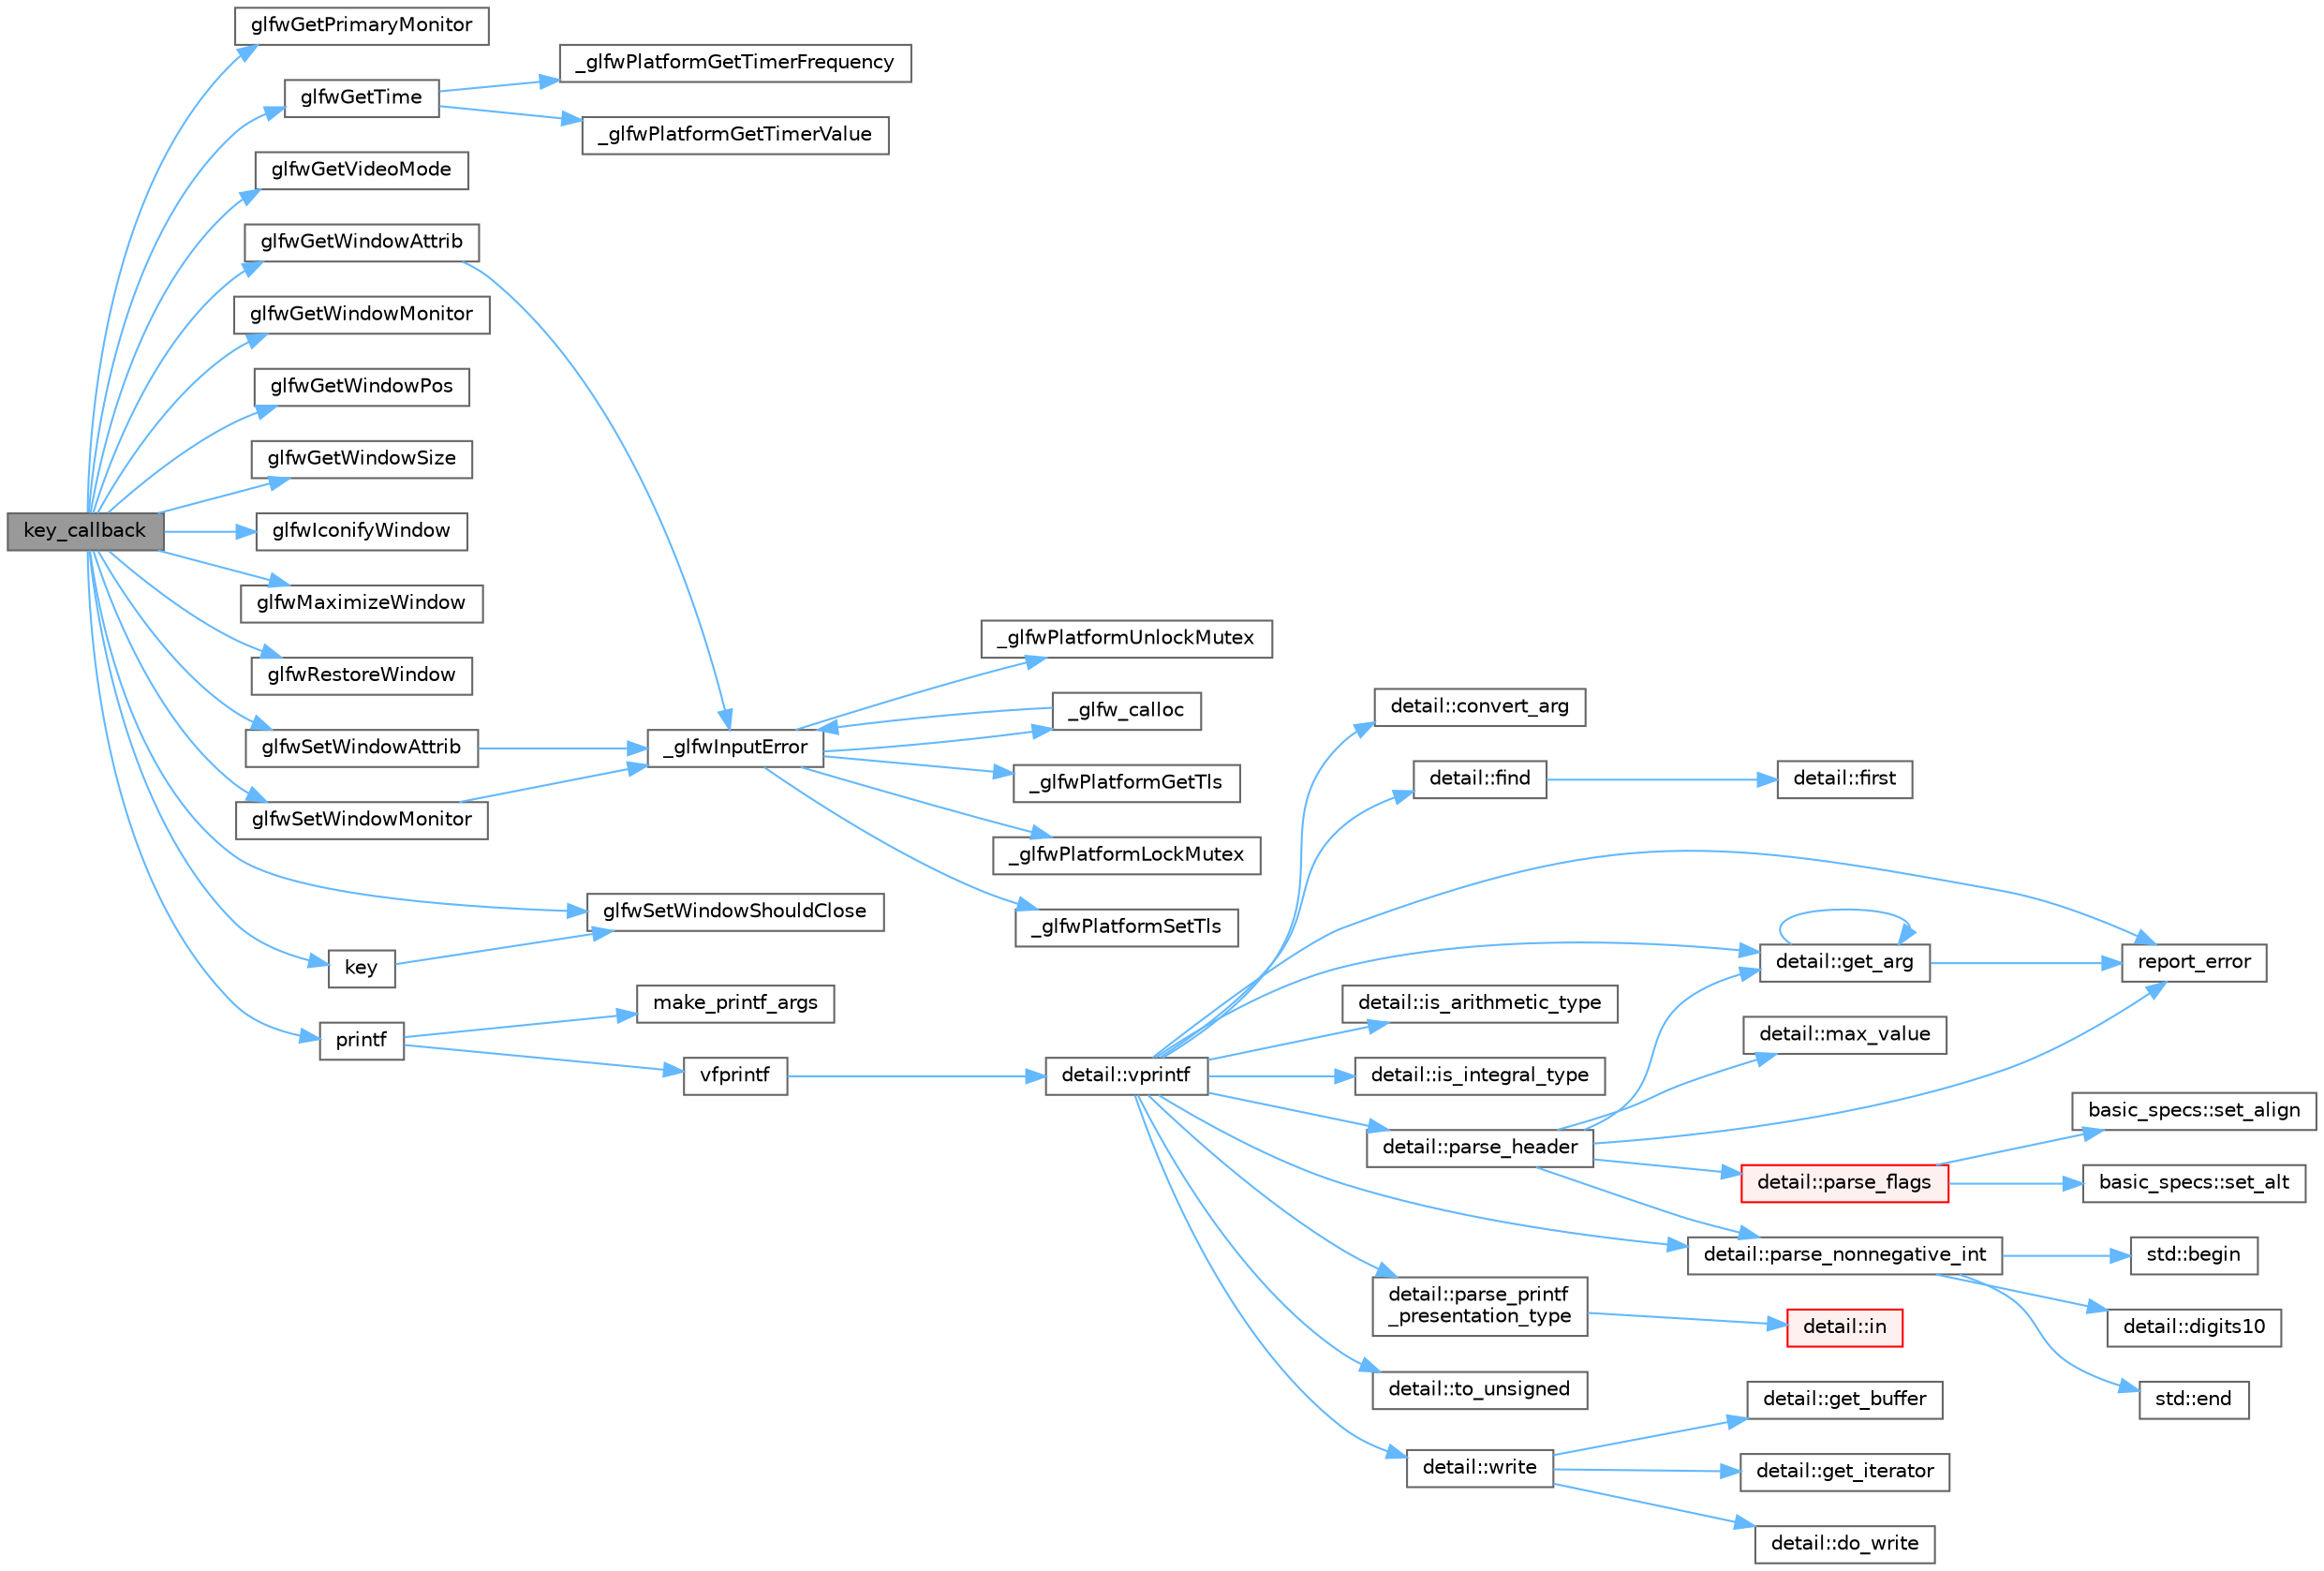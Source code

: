 digraph "key_callback"
{
 // LATEX_PDF_SIZE
  bgcolor="transparent";
  edge [fontname=Helvetica,fontsize=10,labelfontname=Helvetica,labelfontsize=10];
  node [fontname=Helvetica,fontsize=10,shape=box,height=0.2,width=0.4];
  rankdir="LR";
  Node1 [id="Node000001",label="key_callback",height=0.2,width=0.4,color="gray40", fillcolor="grey60", style="filled", fontcolor="black",tooltip=" "];
  Node1 -> Node2 [id="edge59_Node000001_Node000002",color="steelblue1",style="solid",tooltip=" "];
  Node2 [id="Node000002",label="glfwGetPrimaryMonitor",height=0.2,width=0.4,color="grey40", fillcolor="white", style="filled",URL="$group__monitor.html#ga34befff4f9f0fae09dd8de6fb0eb4f3e",tooltip="Returns the primary monitor."];
  Node1 -> Node3 [id="edge60_Node000001_Node000003",color="steelblue1",style="solid",tooltip=" "];
  Node3 [id="Node000003",label="glfwGetTime",height=0.2,width=0.4,color="grey40", fillcolor="white", style="filled",URL="$group__input.html#ga03d4a1039b8662c71eeb40beea8cb622",tooltip="Returns the GLFW time."];
  Node3 -> Node4 [id="edge61_Node000003_Node000004",color="steelblue1",style="solid",tooltip=" "];
  Node4 [id="Node000004",label="_glfwPlatformGetTimerFrequency",height=0.2,width=0.4,color="grey40", fillcolor="white", style="filled",URL="$posix__time_8c.html#ab3fe69b1eec5554114fe774623a15137",tooltip=" "];
  Node3 -> Node5 [id="edge62_Node000003_Node000005",color="steelblue1",style="solid",tooltip=" "];
  Node5 [id="Node000005",label="_glfwPlatformGetTimerValue",height=0.2,width=0.4,color="grey40", fillcolor="white", style="filled",URL="$posix__time_8c.html#a5ee7e09b380d3afdd3c2738b726a2a6e",tooltip=" "];
  Node1 -> Node6 [id="edge63_Node000001_Node000006",color="steelblue1",style="solid",tooltip=" "];
  Node6 [id="Node000006",label="glfwGetVideoMode",height=0.2,width=0.4,color="grey40", fillcolor="white", style="filled",URL="$group__monitor.html#ga21f7f60de4f4d0fa360c7ad159b75c9e",tooltip="Returns the current mode of the specified monitor."];
  Node1 -> Node7 [id="edge64_Node000001_Node000007",color="steelblue1",style="solid",tooltip=" "];
  Node7 [id="Node000007",label="glfwGetWindowAttrib",height=0.2,width=0.4,color="grey40", fillcolor="white", style="filled",URL="$group__window.html#ga1bb0c7e100418e284dbb800789c63d40",tooltip="Returns an attribute of the specified window."];
  Node7 -> Node8 [id="edge65_Node000007_Node000008",color="steelblue1",style="solid",tooltip=" "];
  Node8 [id="Node000008",label="_glfwInputError",height=0.2,width=0.4,color="grey40", fillcolor="white", style="filled",URL="$glfw_2src_2init_8c.html#a3287b282ec57a4a89127ae51f49f10f5",tooltip=" "];
  Node8 -> Node9 [id="edge66_Node000008_Node000009",color="steelblue1",style="solid",tooltip=" "];
  Node9 [id="Node000009",label="_glfw_calloc",height=0.2,width=0.4,color="grey40", fillcolor="white", style="filled",URL="$glfw_2src_2init_8c.html#a88a6e01ef5c1245a6d2a5e62b02e5678",tooltip=" "];
  Node9 -> Node8 [id="edge67_Node000009_Node000008",color="steelblue1",style="solid",tooltip=" "];
  Node8 -> Node10 [id="edge68_Node000008_Node000010",color="steelblue1",style="solid",tooltip=" "];
  Node10 [id="Node000010",label="_glfwPlatformGetTls",height=0.2,width=0.4,color="grey40", fillcolor="white", style="filled",URL="$posix__thread_8c.html#a7d2f6e8ecd2e06f2e86d9446d642bd00",tooltip=" "];
  Node8 -> Node11 [id="edge69_Node000008_Node000011",color="steelblue1",style="solid",tooltip=" "];
  Node11 [id="Node000011",label="_glfwPlatformLockMutex",height=0.2,width=0.4,color="grey40", fillcolor="white", style="filled",URL="$posix__thread_8c.html#a2677e4d211fbe9b2dc96d16e91c98930",tooltip=" "];
  Node8 -> Node12 [id="edge70_Node000008_Node000012",color="steelblue1",style="solid",tooltip=" "];
  Node12 [id="Node000012",label="_glfwPlatformSetTls",height=0.2,width=0.4,color="grey40", fillcolor="white", style="filled",URL="$posix__thread_8c.html#a302f48b6d4dba6b3579449d8a43cfae7",tooltip=" "];
  Node8 -> Node13 [id="edge71_Node000008_Node000013",color="steelblue1",style="solid",tooltip=" "];
  Node13 [id="Node000013",label="_glfwPlatformUnlockMutex",height=0.2,width=0.4,color="grey40", fillcolor="white", style="filled",URL="$posix__thread_8c.html#a8b7744446237b1c292ba8a0b9d5e7f90",tooltip=" "];
  Node1 -> Node14 [id="edge72_Node000001_Node000014",color="steelblue1",style="solid",tooltip=" "];
  Node14 [id="Node000014",label="glfwGetWindowMonitor",height=0.2,width=0.4,color="grey40", fillcolor="white", style="filled",URL="$group__window.html#gad441645a53bc9274a0ee163d40f0c637",tooltip="Returns the monitor that the window uses for full screen mode."];
  Node1 -> Node15 [id="edge73_Node000001_Node000015",color="steelblue1",style="solid",tooltip=" "];
  Node15 [id="Node000015",label="glfwGetWindowPos",height=0.2,width=0.4,color="grey40", fillcolor="white", style="filled",URL="$group__window.html#ga0076a8591ef7494d359730cf2250b45b",tooltip="Retrieves the position of the content area of the specified window."];
  Node1 -> Node16 [id="edge74_Node000001_Node000016",color="steelblue1",style="solid",tooltip=" "];
  Node16 [id="Node000016",label="glfwGetWindowSize",height=0.2,width=0.4,color="grey40", fillcolor="white", style="filled",URL="$group__window.html#ga7feb769ebb3f3d21579b5a3fb07be76e",tooltip="Retrieves the size of the content area of the specified window."];
  Node1 -> Node17 [id="edge75_Node000001_Node000017",color="steelblue1",style="solid",tooltip=" "];
  Node17 [id="Node000017",label="glfwIconifyWindow",height=0.2,width=0.4,color="grey40", fillcolor="white", style="filled",URL="$group__window.html#ga24274e3c6ecd44e11fec5e6b66e4d7f3",tooltip="Iconifies the specified window."];
  Node1 -> Node18 [id="edge76_Node000001_Node000018",color="steelblue1",style="solid",tooltip=" "];
  Node18 [id="Node000018",label="glfwMaximizeWindow",height=0.2,width=0.4,color="grey40", fillcolor="white", style="filled",URL="$group__window.html#ga4f825a55367d3fabde3d06e7f30128e8",tooltip="Maximizes the specified window."];
  Node1 -> Node19 [id="edge77_Node000001_Node000019",color="steelblue1",style="solid",tooltip=" "];
  Node19 [id="Node000019",label="glfwRestoreWindow",height=0.2,width=0.4,color="grey40", fillcolor="white", style="filled",URL="$group__window.html#ga1e29caf0b819f578b04db52fff17256c",tooltip="Restores the specified window."];
  Node1 -> Node20 [id="edge78_Node000001_Node000020",color="steelblue1",style="solid",tooltip=" "];
  Node20 [id="Node000020",label="glfwSetWindowAttrib",height=0.2,width=0.4,color="grey40", fillcolor="white", style="filled",URL="$group__window.html#gad39f43f07856efcf3d656426a9284c75",tooltip="Sets an attribute of the specified window."];
  Node20 -> Node8 [id="edge79_Node000020_Node000008",color="steelblue1",style="solid",tooltip=" "];
  Node1 -> Node21 [id="edge80_Node000001_Node000021",color="steelblue1",style="solid",tooltip=" "];
  Node21 [id="Node000021",label="glfwSetWindowMonitor",height=0.2,width=0.4,color="grey40", fillcolor="white", style="filled",URL="$group__window.html#ga12fabf78575e59c00f822f323ae0b6ae",tooltip="Sets the mode, monitor, video mode and placement of a window."];
  Node21 -> Node8 [id="edge81_Node000021_Node000008",color="steelblue1",style="solid",tooltip=" "];
  Node1 -> Node22 [id="edge82_Node000001_Node000022",color="steelblue1",style="solid",tooltip=" "];
  Node22 [id="Node000022",label="glfwSetWindowShouldClose",height=0.2,width=0.4,color="grey40", fillcolor="white", style="filled",URL="$group__window.html#ga1cadeda7a1e2f224e06a8415d30741aa",tooltip="Sets the close flag of the specified window."];
  Node1 -> Node23 [id="edge83_Node000001_Node000023",color="steelblue1",style="solid",tooltip=" "];
  Node23 [id="Node000023",label="key",height=0.2,width=0.4,color="grey40", fillcolor="white", style="filled",URL="$gears_8c.html#accd6b5b92b78666e36543412d4ac14cd",tooltip=" "];
  Node23 -> Node22 [id="edge84_Node000023_Node000022",color="steelblue1",style="solid",tooltip=" "];
  Node1 -> Node24 [id="edge85_Node000001_Node000024",color="steelblue1",style="solid",tooltip=" "];
  Node24 [id="Node000024",label="printf",height=0.2,width=0.4,color="grey40", fillcolor="white", style="filled",URL="$printf_8h.html#aee3ed3a831f25f07e7be3919fff2203a",tooltip=" "];
  Node24 -> Node25 [id="edge86_Node000024_Node000025",color="steelblue1",style="solid",tooltip=" "];
  Node25 [id="Node000025",label="make_printf_args",height=0.2,width=0.4,color="grey40", fillcolor="white", style="filled",URL="$printf_8h.html#a27dcc0efcda04388971dbea3c875f122",tooltip=" "];
  Node24 -> Node26 [id="edge87_Node000024_Node000026",color="steelblue1",style="solid",tooltip=" "];
  Node26 [id="Node000026",label="vfprintf",height=0.2,width=0.4,color="grey40", fillcolor="white", style="filled",URL="$printf_8h.html#abb30aad964fc771fb52cf3ad88649df2",tooltip=" "];
  Node26 -> Node27 [id="edge88_Node000026_Node000027",color="steelblue1",style="solid",tooltip=" "];
  Node27 [id="Node000027",label="detail::vprintf",height=0.2,width=0.4,color="grey40", fillcolor="white", style="filled",URL="$namespacedetail.html#a1c8c2218e4c822aa8f743fb9c573717f",tooltip=" "];
  Node27 -> Node28 [id="edge89_Node000027_Node000028",color="steelblue1",style="solid",tooltip=" "];
  Node28 [id="Node000028",label="detail::convert_arg",height=0.2,width=0.4,color="grey40", fillcolor="white", style="filled",URL="$namespacedetail.html#a03c11572c9a664266d6925f327dec7f3",tooltip=" "];
  Node27 -> Node29 [id="edge90_Node000027_Node000029",color="steelblue1",style="solid",tooltip=" "];
  Node29 [id="Node000029",label="detail::find",height=0.2,width=0.4,color="grey40", fillcolor="white", style="filled",URL="$namespacedetail.html#a6b71952fab3dc32f3edb2c3e9811d8d9",tooltip=" "];
  Node29 -> Node30 [id="edge91_Node000029_Node000030",color="steelblue1",style="solid",tooltip=" "];
  Node30 [id="Node000030",label="detail::first",height=0.2,width=0.4,color="grey40", fillcolor="white", style="filled",URL="$namespacedetail.html#a02319a3deb124802b88b61f85987df5e",tooltip=" "];
  Node27 -> Node31 [id="edge92_Node000027_Node000031",color="steelblue1",style="solid",tooltip=" "];
  Node31 [id="Node000031",label="detail::get_arg",height=0.2,width=0.4,color="grey40", fillcolor="white", style="filled",URL="$namespacedetail.html#a342ef250e45bd09b2ef666b6fae1c355",tooltip=" "];
  Node31 -> Node31 [id="edge93_Node000031_Node000031",color="steelblue1",style="solid",tooltip=" "];
  Node31 -> Node32 [id="edge94_Node000031_Node000032",color="steelblue1",style="solid",tooltip=" "];
  Node32 [id="Node000032",label="report_error",height=0.2,width=0.4,color="grey40", fillcolor="white", style="filled",URL="$format-inl_8h.html#a5555893692b00b61b3886349332fd01f",tooltip=" "];
  Node27 -> Node33 [id="edge95_Node000027_Node000033",color="steelblue1",style="solid",tooltip=" "];
  Node33 [id="Node000033",label="detail::is_arithmetic_type",height=0.2,width=0.4,color="grey40", fillcolor="white", style="filled",URL="$namespacedetail.html#a802c50a56a3495fdab6020b375ba1389",tooltip=" "];
  Node27 -> Node34 [id="edge96_Node000027_Node000034",color="steelblue1",style="solid",tooltip=" "];
  Node34 [id="Node000034",label="detail::is_integral_type",height=0.2,width=0.4,color="grey40", fillcolor="white", style="filled",URL="$namespacedetail.html#a2a60f8d1bee41b803f43fc42b707b5d1",tooltip=" "];
  Node27 -> Node35 [id="edge97_Node000027_Node000035",color="steelblue1",style="solid",tooltip=" "];
  Node35 [id="Node000035",label="detail::parse_header",height=0.2,width=0.4,color="grey40", fillcolor="white", style="filled",URL="$namespacedetail.html#afc9d93e58b8edb8077f8bc8eee7f4035",tooltip=" "];
  Node35 -> Node31 [id="edge98_Node000035_Node000031",color="steelblue1",style="solid",tooltip=" "];
  Node35 -> Node36 [id="edge99_Node000035_Node000036",color="steelblue1",style="solid",tooltip=" "];
  Node36 [id="Node000036",label="detail::max_value",height=0.2,width=0.4,color="grey40", fillcolor="white", style="filled",URL="$namespacedetail.html#a45c2130c44ebe54179eafcee3cda2bfb",tooltip=" "];
  Node35 -> Node37 [id="edge100_Node000035_Node000037",color="steelblue1",style="solid",tooltip=" "];
  Node37 [id="Node000037",label="detail::parse_flags",height=0.2,width=0.4,color="red", fillcolor="#FFF0F0", style="filled",URL="$namespacedetail.html#a4213daed116a37e1767881da51238261",tooltip=" "];
  Node37 -> Node38 [id="edge101_Node000037_Node000038",color="steelblue1",style="solid",tooltip=" "];
  Node38 [id="Node000038",label="basic_specs::set_align",height=0.2,width=0.4,color="grey40", fillcolor="white", style="filled",URL="$classbasic__specs.html#ad73b6f854341aaabc744bf54e6ea6af6",tooltip=" "];
  Node37 -> Node39 [id="edge102_Node000037_Node000039",color="steelblue1",style="solid",tooltip=" "];
  Node39 [id="Node000039",label="basic_specs::set_alt",height=0.2,width=0.4,color="grey40", fillcolor="white", style="filled",URL="$classbasic__specs.html#a5f10314706a8a3d579f882f30d283b61",tooltip=" "];
  Node35 -> Node44 [id="edge103_Node000035_Node000044",color="steelblue1",style="solid",tooltip=" "];
  Node44 [id="Node000044",label="detail::parse_nonnegative_int",height=0.2,width=0.4,color="grey40", fillcolor="white", style="filled",URL="$namespacedetail.html#a338caba782225e115a9902d4d0835f5f",tooltip=" "];
  Node44 -> Node45 [id="edge104_Node000044_Node000045",color="steelblue1",style="solid",tooltip=" "];
  Node45 [id="Node000045",label="std::begin",height=0.2,width=0.4,color="grey40", fillcolor="white", style="filled",URL="$namespacestd.html#aec76fc52a775d29bc4058c8e1405045a",tooltip=" "];
  Node44 -> Node46 [id="edge105_Node000044_Node000046",color="steelblue1",style="solid",tooltip=" "];
  Node46 [id="Node000046",label="detail::digits10",height=0.2,width=0.4,color="grey40", fillcolor="white", style="filled",URL="$namespacedetail.html#a3a043db05db2d07deb2d98ba2d04b4eb",tooltip=" "];
  Node44 -> Node47 [id="edge106_Node000044_Node000047",color="steelblue1",style="solid",tooltip=" "];
  Node47 [id="Node000047",label="std::end",height=0.2,width=0.4,color="grey40", fillcolor="white", style="filled",URL="$namespacestd.html#a35f71a4c49ddf38bb590177e3a4b2598",tooltip=" "];
  Node35 -> Node32 [id="edge107_Node000035_Node000032",color="steelblue1",style="solid",tooltip=" "];
  Node27 -> Node44 [id="edge108_Node000027_Node000044",color="steelblue1",style="solid",tooltip=" "];
  Node27 -> Node48 [id="edge109_Node000027_Node000048",color="steelblue1",style="solid",tooltip=" "];
  Node48 [id="Node000048",label="detail::parse_printf\l_presentation_type",height=0.2,width=0.4,color="grey40", fillcolor="white", style="filled",URL="$namespacedetail.html#aa2cb095169b23e3a66260ad7078f44cc",tooltip=" "];
  Node48 -> Node49 [id="edge110_Node000048_Node000049",color="steelblue1",style="solid",tooltip=" "];
  Node49 [id="Node000049",label="detail::in",height=0.2,width=0.4,color="red", fillcolor="#FFF0F0", style="filled",URL="$namespacedetail.html#a52a5e2ed06c229dcf95ea5c46d48d05e",tooltip=" "];
  Node27 -> Node32 [id="edge111_Node000027_Node000032",color="steelblue1",style="solid",tooltip=" "];
  Node27 -> Node51 [id="edge112_Node000027_Node000051",color="steelblue1",style="solid",tooltip=" "];
  Node51 [id="Node000051",label="detail::to_unsigned",height=0.2,width=0.4,color="grey40", fillcolor="white", style="filled",URL="$namespacedetail.html#a4855e668246c731a97484efc329f2aac",tooltip=" "];
  Node27 -> Node52 [id="edge113_Node000027_Node000052",color="steelblue1",style="solid",tooltip=" "];
  Node52 [id="Node000052",label="detail::write",height=0.2,width=0.4,color="grey40", fillcolor="white", style="filled",URL="$namespacedetail.html#a29dacf26eedc9e3575fb57329a5ca0a3",tooltip=" "];
  Node52 -> Node53 [id="edge114_Node000052_Node000053",color="steelblue1",style="solid",tooltip=" "];
  Node53 [id="Node000053",label="detail::do_write",height=0.2,width=0.4,color="grey40", fillcolor="white", style="filled",URL="$namespacedetail.html#a5007cc441bd246a9096070c10d1ea683",tooltip=" "];
  Node52 -> Node54 [id="edge115_Node000052_Node000054",color="steelblue1",style="solid",tooltip=" "];
  Node54 [id="Node000054",label="detail::get_buffer",height=0.2,width=0.4,color="grey40", fillcolor="white", style="filled",URL="$namespacedetail.html#ad803bb19df422bc4c4f92d75c7564437",tooltip=" "];
  Node52 -> Node55 [id="edge116_Node000052_Node000055",color="steelblue1",style="solid",tooltip=" "];
  Node55 [id="Node000055",label="detail::get_iterator",height=0.2,width=0.4,color="grey40", fillcolor="white", style="filled",URL="$namespacedetail.html#a05e3e231207d3f28f83261c2e7ad2fe5",tooltip=" "];
}
